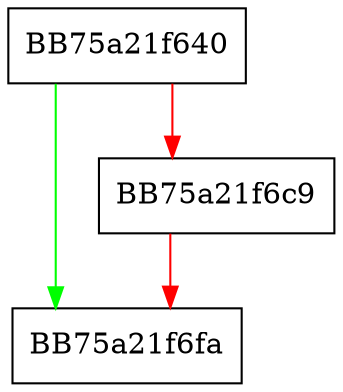 digraph CheckWSTRWSTR {
  node [shape="box"];
  graph [splines=ortho];
  BB75a21f640 -> BB75a21f6fa [color="green"];
  BB75a21f640 -> BB75a21f6c9 [color="red"];
  BB75a21f6c9 -> BB75a21f6fa [color="red"];
}